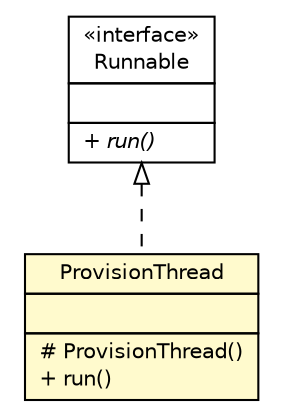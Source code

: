 #!/usr/local/bin/dot
#
# Class diagram 
# Generated by UMLGraph version R5_6 (http://www.umlgraph.org/)
#

digraph G {
	edge [fontname="Helvetica",fontsize=10,labelfontname="Helvetica",labelfontsize=10];
	node [fontname="Helvetica",fontsize=10,shape=plaintext];
	nodesep=0.25;
	ranksep=0.5;
	// sorcer.core.dispatch.ProviderProvisionManager.ProvisionThread
	c440542 [label=<<table title="sorcer.core.dispatch.ProviderProvisionManager.ProvisionThread" border="0" cellborder="1" cellspacing="0" cellpadding="2" port="p" bgcolor="lemonChiffon" href="./ProviderProvisionManager.ProvisionThread.html">
		<tr><td><table border="0" cellspacing="0" cellpadding="1">
<tr><td align="center" balign="center"> ProvisionThread </td></tr>
		</table></td></tr>
		<tr><td><table border="0" cellspacing="0" cellpadding="1">
<tr><td align="left" balign="left">  </td></tr>
		</table></td></tr>
		<tr><td><table border="0" cellspacing="0" cellpadding="1">
<tr><td align="left" balign="left"> # ProvisionThread() </td></tr>
<tr><td align="left" balign="left"> + run() </td></tr>
		</table></td></tr>
		</table>>, URL="./ProviderProvisionManager.ProvisionThread.html", fontname="Helvetica", fontcolor="black", fontsize=10.0];
	//sorcer.core.dispatch.ProviderProvisionManager.ProvisionThread implements java.lang.Runnable
	c440840:p -> c440542:p [dir=back,arrowtail=empty,style=dashed];
	// java.lang.Runnable
	c440840 [label=<<table title="java.lang.Runnable" border="0" cellborder="1" cellspacing="0" cellpadding="2" port="p" href="http://docs.oracle.com/javase/7/docs/api/java/lang/Runnable.html">
		<tr><td><table border="0" cellspacing="0" cellpadding="1">
<tr><td align="center" balign="center"> &#171;interface&#187; </td></tr>
<tr><td align="center" balign="center"> Runnable </td></tr>
		</table></td></tr>
		<tr><td><table border="0" cellspacing="0" cellpadding="1">
<tr><td align="left" balign="left">  </td></tr>
		</table></td></tr>
		<tr><td><table border="0" cellspacing="0" cellpadding="1">
<tr><td align="left" balign="left"><font face="Helvetica-Oblique" point-size="10.0"> + run() </font></td></tr>
		</table></td></tr>
		</table>>, URL="http://docs.oracle.com/javase/7/docs/api/java/lang/Runnable.html", fontname="Helvetica", fontcolor="black", fontsize=10.0];
}

